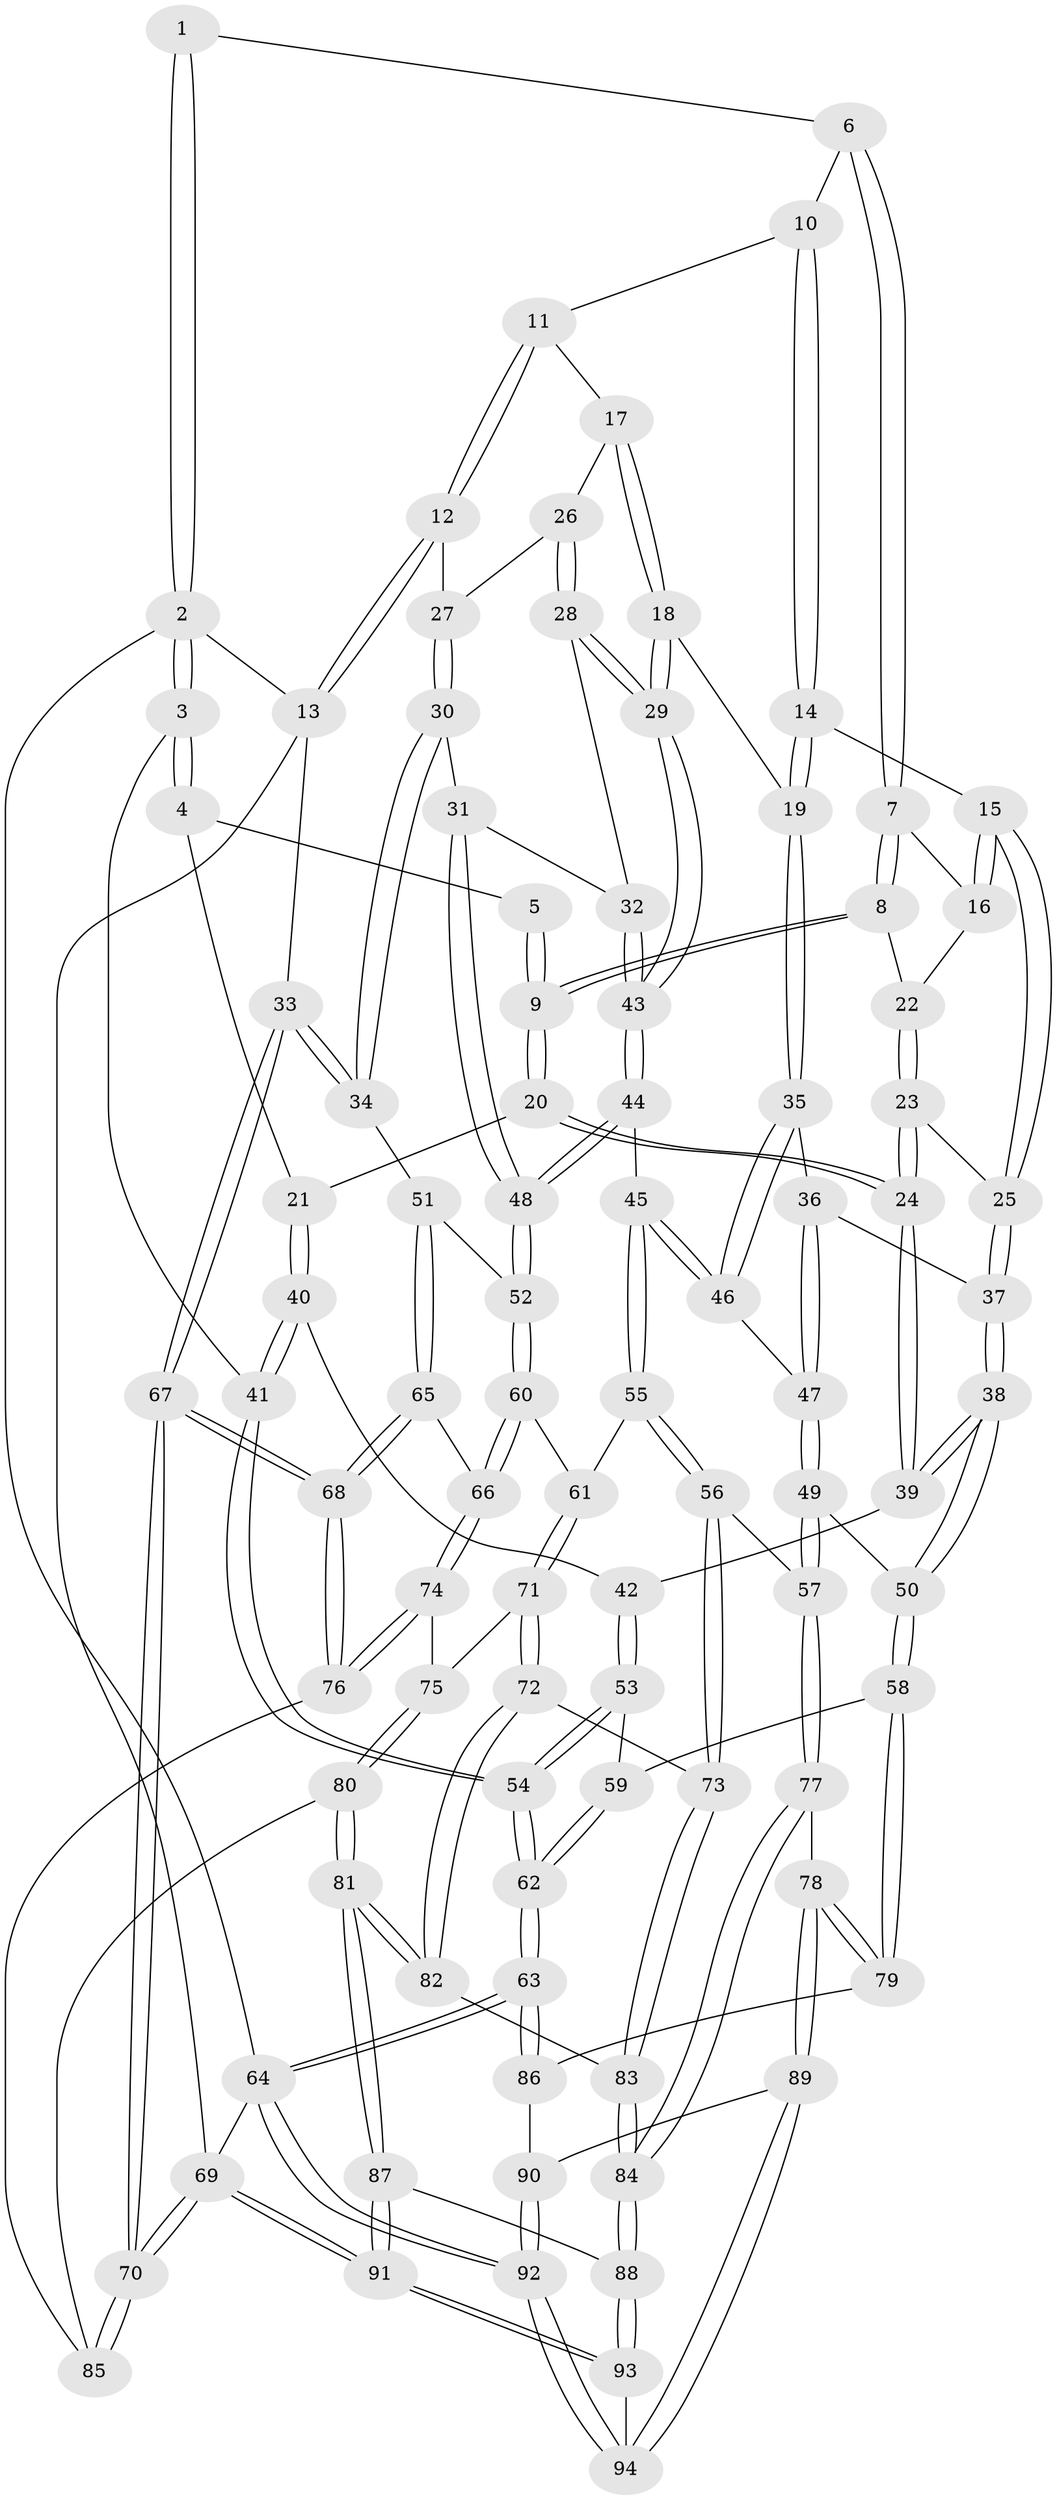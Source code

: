 // coarse degree distribution, {3: 0.14893617021276595, 6: 0.1702127659574468, 4: 0.2978723404255319, 2: 0.02127659574468085, 5: 0.3191489361702128, 7: 0.0425531914893617}
// Generated by graph-tools (version 1.1) at 2025/05/03/04/25 22:05:28]
// undirected, 94 vertices, 232 edges
graph export_dot {
graph [start="1"]
  node [color=gray90,style=filled];
  1 [pos="+0.15291650569346127+0"];
  2 [pos="+0+0"];
  3 [pos="+0+0.14464958667648933"];
  4 [pos="+0.048355768396957745+0.06387114687807048"];
  5 [pos="+0.12643452945486278+0"];
  6 [pos="+0.47091277935109+0"];
  7 [pos="+0.36509783180629785+0.0006273543232093763"];
  8 [pos="+0.2337938868642274+0.10669725003252148"];
  9 [pos="+0.21020978214892255+0.11828781953581752"];
  10 [pos="+0.48555414042082135+0"];
  11 [pos="+0.5234064866093624+0"];
  12 [pos="+1+0"];
  13 [pos="+1+0"];
  14 [pos="+0.49891103062502345+0.17946257386195386"];
  15 [pos="+0.4799804923281361+0.18613570232780566"];
  16 [pos="+0.3694199270945031+0.1203439831160098"];
  17 [pos="+0.6922955827312994+0.11668773406391303"];
  18 [pos="+0.5956155317328602+0.22983206945445164"];
  19 [pos="+0.5796619087830971+0.23158139937174083"];
  20 [pos="+0.1780400210567703+0.2094225025115331"];
  21 [pos="+0.13510984636853238+0.20844096955407812"];
  22 [pos="+0.3490206156136626+0.16236629122203408"];
  23 [pos="+0.3483812916345768+0.18839937204520027"];
  24 [pos="+0.21719032458160523+0.25726407994317985"];
  25 [pos="+0.41494124182874725+0.23202151988034744"];
  26 [pos="+0.7660865578602217+0.1326758019683781"];
  27 [pos="+0.8930923693263738+0.06922687334331877"];
  28 [pos="+0.778156915028962+0.2015486230064324"];
  29 [pos="+0.6976469377095165+0.33311976970049423"];
  30 [pos="+0.9435903194321618+0.3074713792622811"];
  31 [pos="+0.9231010653831164+0.31039358152306384"];
  32 [pos="+0.858606133548275+0.2882001071577065"];
  33 [pos="+1+0.3779697173606414"];
  34 [pos="+1+0.3650679983360093"];
  35 [pos="+0.5269026877264136+0.3242736926273413"];
  36 [pos="+0.46500061183427716+0.34296270308806803"];
  37 [pos="+0.3902996526694019+0.33278575549937656"];
  38 [pos="+0.28515040979823725+0.4001891256661581"];
  39 [pos="+0.25962785612658423+0.3835565536313846"];
  40 [pos="+0+0.2701237818852609"];
  41 [pos="+0+0.2563074567958944"];
  42 [pos="+0.12726584000660954+0.4224611402559311"];
  43 [pos="+0.7020089078308028+0.34481766647602696"];
  44 [pos="+0.7010287967432973+0.42156594907206973"];
  45 [pos="+0.6417753833289362+0.44226507099403484"];
  46 [pos="+0.5904742277938063+0.4315872253972993"];
  47 [pos="+0.5007933535853606+0.471750554449292"];
  48 [pos="+0.7649976273901132+0.46564039026019366"];
  49 [pos="+0.416627373660726+0.5616046130505239"];
  50 [pos="+0.3407583220552393+0.5520988479764596"];
  51 [pos="+0.8310569018914801+0.5307584276672807"];
  52 [pos="+0.7897928183688684+0.5107431129309477"];
  53 [pos="+0.05742108418364203+0.5210204097544021"];
  54 [pos="+0+0.5868536741868144"];
  55 [pos="+0.6254786188390389+0.49762065256411553"];
  56 [pos="+0.5398782669857946+0.6367690854176142"];
  57 [pos="+0.5005984719186605+0.6231014762307211"];
  58 [pos="+0.2536192686832555+0.6635828662799584"];
  59 [pos="+0.19878518526374786+0.6376569101975696"];
  60 [pos="+0.7281303342885725+0.5880891677738571"];
  61 [pos="+0.6891550802032551+0.6237976026066124"];
  62 [pos="+0+0.7074374761917093"];
  63 [pos="+0+0.8918194162419822"];
  64 [pos="+0+1"];
  65 [pos="+0.8717662219791231+0.5895821350074204"];
  66 [pos="+0.7971874924844992+0.6720386462410163"];
  67 [pos="+1+0.7873461128771561"];
  68 [pos="+1+0.7223741090825585"];
  69 [pos="+1+1"];
  70 [pos="+1+1"];
  71 [pos="+0.6744108982611017+0.6445608973625637"];
  72 [pos="+0.6110183894081285+0.6646045924588323"];
  73 [pos="+0.5444416225512951+0.640603587125283"];
  74 [pos="+0.78011212304296+0.7087797421978391"];
  75 [pos="+0.7106403123670698+0.6761709609098002"];
  76 [pos="+0.7974958867662194+0.7453396140095623"];
  77 [pos="+0.4015837856441139+0.8309267181882499"];
  78 [pos="+0.3424912384779128+0.829847910493408"];
  79 [pos="+0.25309267399298224+0.6696150113939089"];
  80 [pos="+0.7077912765895529+0.8284739521758997"];
  81 [pos="+0.6812223301962749+0.8466765512060449"];
  82 [pos="+0.6341962916820968+0.7686402754004398"];
  83 [pos="+0.5168045593327442+0.7954547994388481"];
  84 [pos="+0.47843670085912676+0.857997393869141"];
  85 [pos="+0.7656919751404726+0.8020759196972912"];
  86 [pos="+0.1447450673480094+0.7600957739931163"];
  87 [pos="+0.6496573647353084+0.9407902034089562"];
  88 [pos="+0.49084113757134384+0.8722582664059552"];
  89 [pos="+0.3316158170696637+0.8493281829884319"];
  90 [pos="+0.18047928438343216+0.8795911010113228"];
  91 [pos="+0.7486485226730961+1"];
  92 [pos="+0+1"];
  93 [pos="+0.3595441249978626+1"];
  94 [pos="+0.26378120901641394+1"];
  1 -- 2;
  1 -- 2;
  1 -- 6;
  2 -- 3;
  2 -- 3;
  2 -- 13;
  2 -- 64;
  3 -- 4;
  3 -- 4;
  3 -- 41;
  4 -- 5;
  4 -- 21;
  5 -- 9;
  5 -- 9;
  6 -- 7;
  6 -- 7;
  6 -- 10;
  7 -- 8;
  7 -- 8;
  7 -- 16;
  8 -- 9;
  8 -- 9;
  8 -- 22;
  9 -- 20;
  9 -- 20;
  10 -- 11;
  10 -- 14;
  10 -- 14;
  11 -- 12;
  11 -- 12;
  11 -- 17;
  12 -- 13;
  12 -- 13;
  12 -- 27;
  13 -- 33;
  13 -- 69;
  14 -- 15;
  14 -- 19;
  14 -- 19;
  15 -- 16;
  15 -- 16;
  15 -- 25;
  15 -- 25;
  16 -- 22;
  17 -- 18;
  17 -- 18;
  17 -- 26;
  18 -- 19;
  18 -- 29;
  18 -- 29;
  19 -- 35;
  19 -- 35;
  20 -- 21;
  20 -- 24;
  20 -- 24;
  21 -- 40;
  21 -- 40;
  22 -- 23;
  22 -- 23;
  23 -- 24;
  23 -- 24;
  23 -- 25;
  24 -- 39;
  24 -- 39;
  25 -- 37;
  25 -- 37;
  26 -- 27;
  26 -- 28;
  26 -- 28;
  27 -- 30;
  27 -- 30;
  28 -- 29;
  28 -- 29;
  28 -- 32;
  29 -- 43;
  29 -- 43;
  30 -- 31;
  30 -- 34;
  30 -- 34;
  31 -- 32;
  31 -- 48;
  31 -- 48;
  32 -- 43;
  32 -- 43;
  33 -- 34;
  33 -- 34;
  33 -- 67;
  33 -- 67;
  34 -- 51;
  35 -- 36;
  35 -- 46;
  35 -- 46;
  36 -- 37;
  36 -- 47;
  36 -- 47;
  37 -- 38;
  37 -- 38;
  38 -- 39;
  38 -- 39;
  38 -- 50;
  38 -- 50;
  39 -- 42;
  40 -- 41;
  40 -- 41;
  40 -- 42;
  41 -- 54;
  41 -- 54;
  42 -- 53;
  42 -- 53;
  43 -- 44;
  43 -- 44;
  44 -- 45;
  44 -- 48;
  44 -- 48;
  45 -- 46;
  45 -- 46;
  45 -- 55;
  45 -- 55;
  46 -- 47;
  47 -- 49;
  47 -- 49;
  48 -- 52;
  48 -- 52;
  49 -- 50;
  49 -- 57;
  49 -- 57;
  50 -- 58;
  50 -- 58;
  51 -- 52;
  51 -- 65;
  51 -- 65;
  52 -- 60;
  52 -- 60;
  53 -- 54;
  53 -- 54;
  53 -- 59;
  54 -- 62;
  54 -- 62;
  55 -- 56;
  55 -- 56;
  55 -- 61;
  56 -- 57;
  56 -- 73;
  56 -- 73;
  57 -- 77;
  57 -- 77;
  58 -- 59;
  58 -- 79;
  58 -- 79;
  59 -- 62;
  59 -- 62;
  60 -- 61;
  60 -- 66;
  60 -- 66;
  61 -- 71;
  61 -- 71;
  62 -- 63;
  62 -- 63;
  63 -- 64;
  63 -- 64;
  63 -- 86;
  63 -- 86;
  64 -- 92;
  64 -- 92;
  64 -- 69;
  65 -- 66;
  65 -- 68;
  65 -- 68;
  66 -- 74;
  66 -- 74;
  67 -- 68;
  67 -- 68;
  67 -- 70;
  67 -- 70;
  68 -- 76;
  68 -- 76;
  69 -- 70;
  69 -- 70;
  69 -- 91;
  69 -- 91;
  70 -- 85;
  70 -- 85;
  71 -- 72;
  71 -- 72;
  71 -- 75;
  72 -- 73;
  72 -- 82;
  72 -- 82;
  73 -- 83;
  73 -- 83;
  74 -- 75;
  74 -- 76;
  74 -- 76;
  75 -- 80;
  75 -- 80;
  76 -- 85;
  77 -- 78;
  77 -- 84;
  77 -- 84;
  78 -- 79;
  78 -- 79;
  78 -- 89;
  78 -- 89;
  79 -- 86;
  80 -- 81;
  80 -- 81;
  80 -- 85;
  81 -- 82;
  81 -- 82;
  81 -- 87;
  81 -- 87;
  82 -- 83;
  83 -- 84;
  83 -- 84;
  84 -- 88;
  84 -- 88;
  86 -- 90;
  87 -- 88;
  87 -- 91;
  87 -- 91;
  88 -- 93;
  88 -- 93;
  89 -- 90;
  89 -- 94;
  89 -- 94;
  90 -- 92;
  90 -- 92;
  91 -- 93;
  91 -- 93;
  92 -- 94;
  92 -- 94;
  93 -- 94;
}

